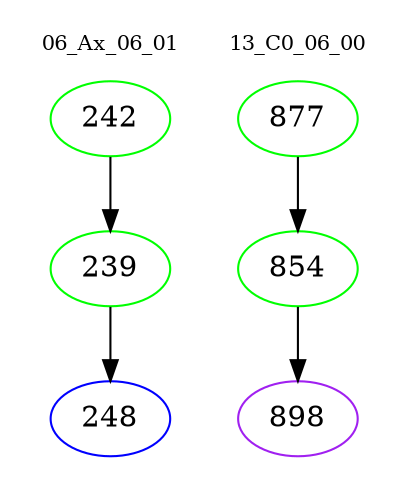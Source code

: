 digraph{
subgraph cluster_0 {
color = white
label = "06_Ax_06_01";
fontsize=10;
T0_242 [label="242", color="green"]
T0_242 -> T0_239 [color="black"]
T0_239 [label="239", color="green"]
T0_239 -> T0_248 [color="black"]
T0_248 [label="248", color="blue"]
}
subgraph cluster_1 {
color = white
label = "13_C0_06_00";
fontsize=10;
T1_877 [label="877", color="green"]
T1_877 -> T1_854 [color="black"]
T1_854 [label="854", color="green"]
T1_854 -> T1_898 [color="black"]
T1_898 [label="898", color="purple"]
}
}

